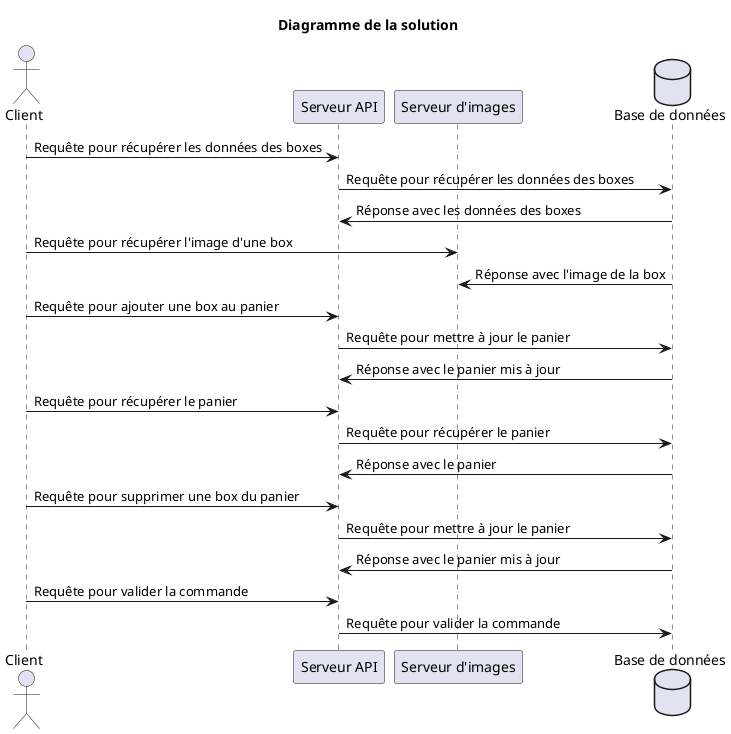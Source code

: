 @startuml t

title Diagramme de la solution

actor Client
participant "Serveur API" as Serveur_API
participant "Serveur d'images" as Serveur_images
database "Base de données" as Base_de_donnees

Client -> Serveur_API : Requête pour récupérer les données des boxes
Serveur_API -> Base_de_donnees : Requête pour récupérer les données des boxes
Serveur_API <- Base_de_donnees : Réponse avec les données des boxes

Client -> Serveur_images : Requête pour récupérer l'image d'une box
Serveur_images <- Base_de_donnees : Réponse avec l'image de la box

Client -> Serveur_API : Requête pour ajouter une box au panier
Serveur_API -> Base_de_donnees : Requête pour mettre à jour le panier
Serveur_API <- Base_de_donnees : Réponse avec le panier mis à jour

Client -> Serveur_API : Requête pour récupérer le panier
Serveur_API -> Base_de_donnees : Requête pour récupérer le panier
Serveur_API <- Base_de_donnees : Réponse avec le panier

Client -> Serveur_API : Requête pour supprimer une box du panier
Serveur_API -> Base_de_donnees : Requête pour mettre à jour le panier
Serveur_API <- Base_de_donnees : Réponse avec le panier mis à jour

Client -> Serveur_API : Requête pour valider la commande
Serveur_API -> Base_de_donnees : Requête pour valider la commande

@enduml

